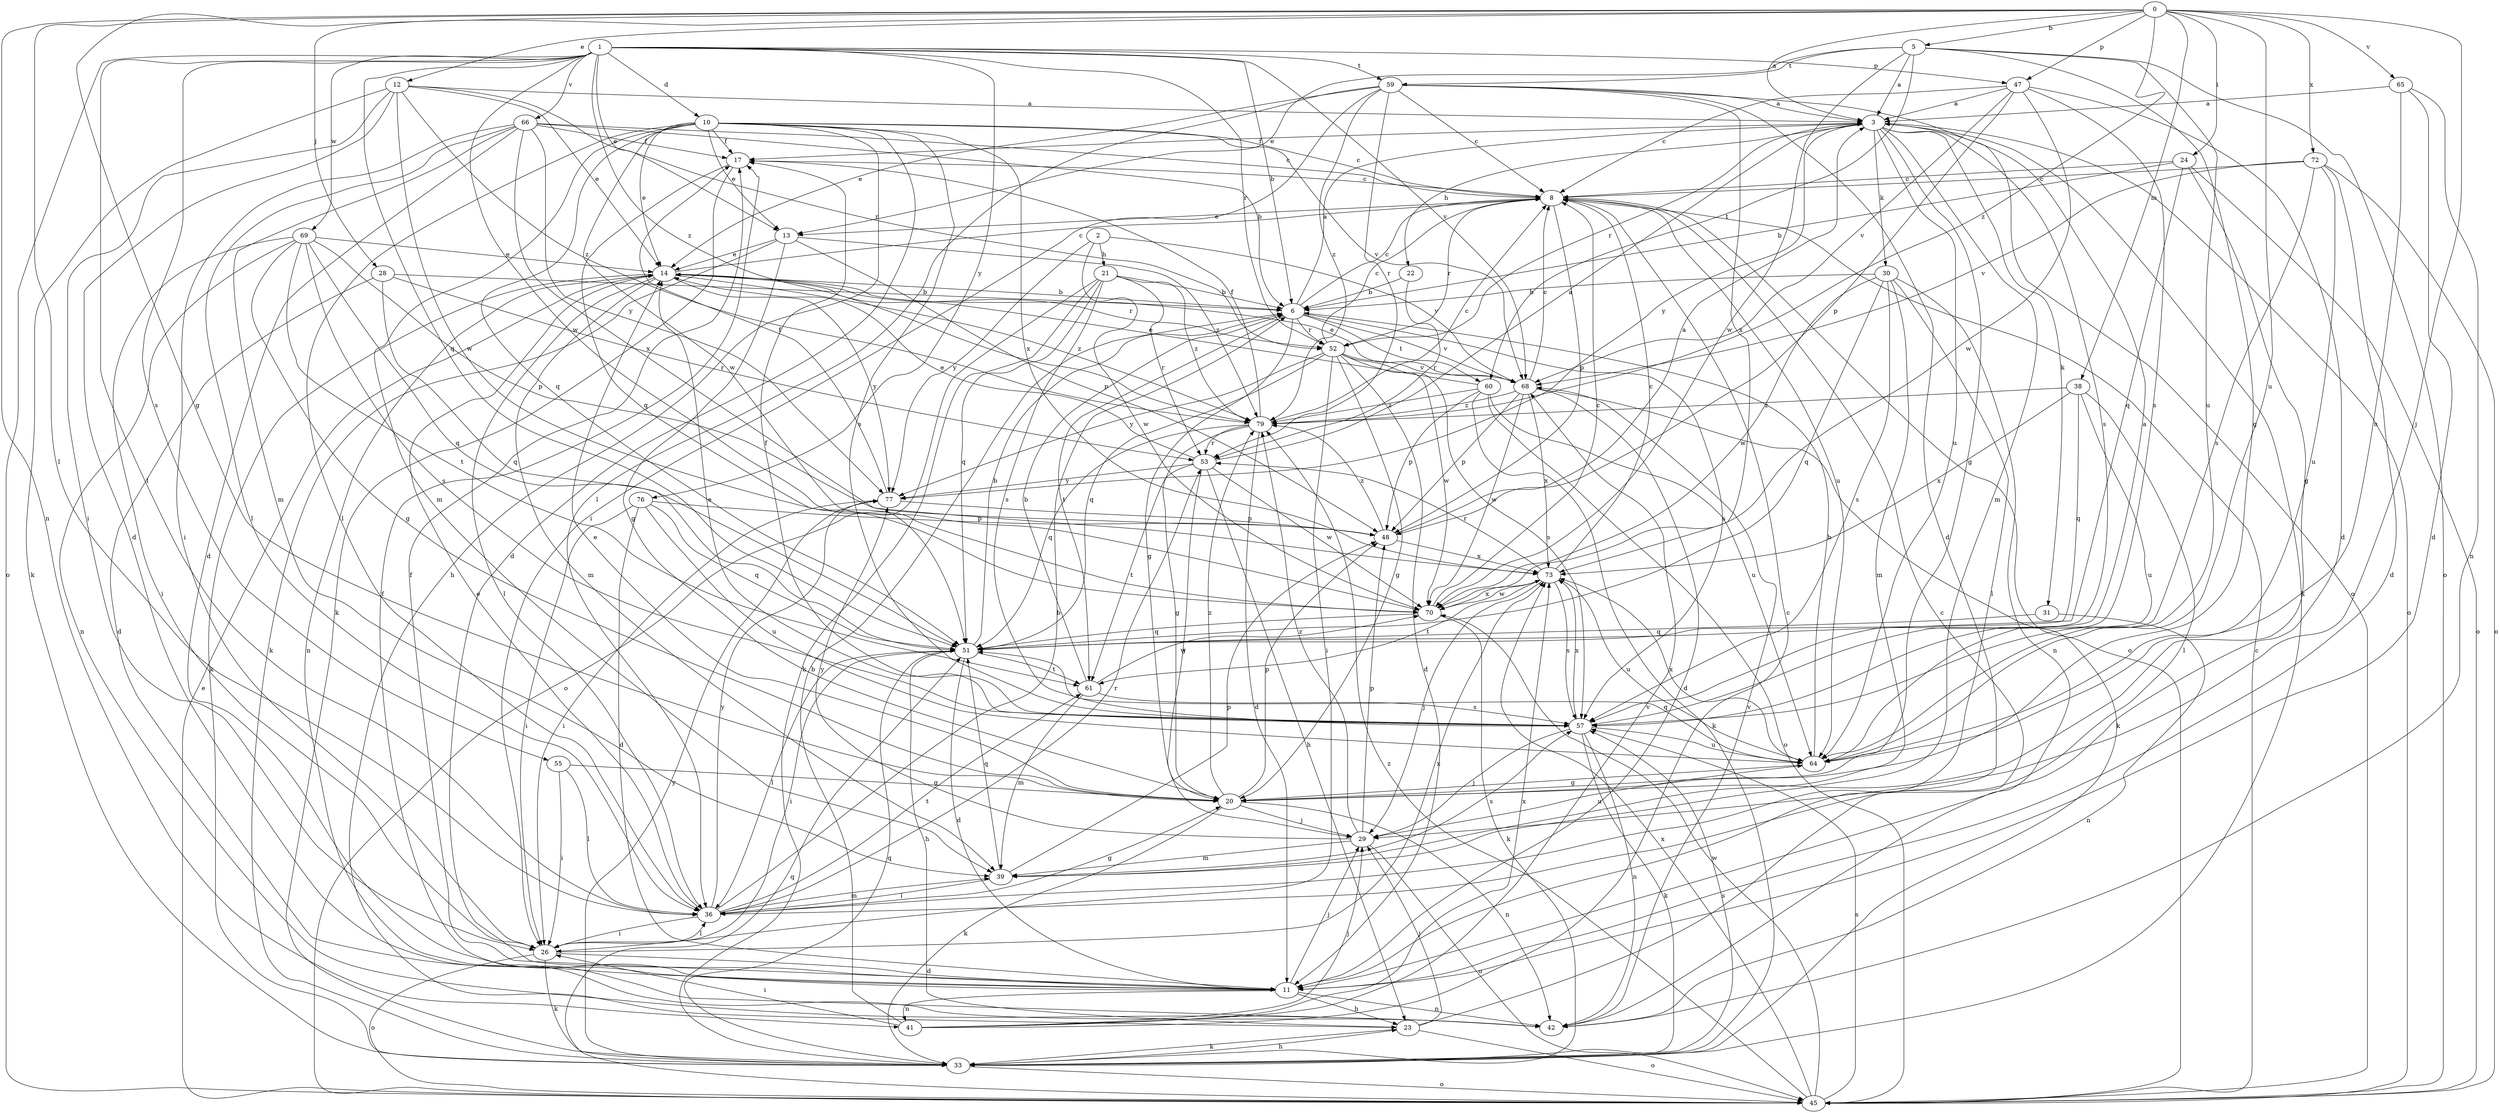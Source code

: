 strict digraph  {
0;
1;
2;
3;
5;
6;
8;
10;
11;
12;
13;
14;
17;
20;
21;
22;
23;
24;
26;
28;
29;
30;
31;
33;
36;
38;
39;
41;
42;
45;
47;
48;
51;
52;
53;
55;
57;
59;
60;
61;
64;
65;
66;
68;
69;
70;
72;
73;
76;
77;
79;
0 -> 3  [label=a];
0 -> 5  [label=b];
0 -> 12  [label=e];
0 -> 20  [label=g];
0 -> 24  [label=i];
0 -> 28  [label=j];
0 -> 29  [label=j];
0 -> 36  [label=l];
0 -> 38  [label=m];
0 -> 41  [label=n];
0 -> 47  [label=p];
0 -> 64  [label=u];
0 -> 65  [label=v];
0 -> 72  [label=x];
0 -> 79  [label=z];
1 -> 6  [label=b];
1 -> 10  [label=d];
1 -> 13  [label=e];
1 -> 36  [label=l];
1 -> 45  [label=o];
1 -> 47  [label=p];
1 -> 51  [label=q];
1 -> 52  [label=r];
1 -> 55  [label=s];
1 -> 59  [label=t];
1 -> 66  [label=v];
1 -> 68  [label=v];
1 -> 69  [label=w];
1 -> 70  [label=w];
1 -> 76  [label=y];
1 -> 79  [label=z];
2 -> 21  [label=h];
2 -> 68  [label=v];
2 -> 70  [label=w];
2 -> 77  [label=y];
3 -> 17  [label=f];
3 -> 20  [label=g];
3 -> 22  [label=h];
3 -> 30  [label=k];
3 -> 31  [label=k];
3 -> 33  [label=k];
3 -> 39  [label=m];
3 -> 45  [label=o];
3 -> 52  [label=r];
3 -> 57  [label=s];
3 -> 64  [label=u];
3 -> 77  [label=y];
5 -> 3  [label=a];
5 -> 13  [label=e];
5 -> 20  [label=g];
5 -> 45  [label=o];
5 -> 59  [label=t];
5 -> 60  [label=t];
5 -> 64  [label=u];
5 -> 70  [label=w];
6 -> 3  [label=a];
6 -> 8  [label=c];
6 -> 20  [label=g];
6 -> 52  [label=r];
6 -> 57  [label=s];
6 -> 60  [label=t];
6 -> 61  [label=t];
6 -> 68  [label=v];
8 -> 13  [label=e];
8 -> 45  [label=o];
8 -> 48  [label=p];
8 -> 52  [label=r];
8 -> 64  [label=u];
10 -> 8  [label=c];
10 -> 11  [label=d];
10 -> 13  [label=e];
10 -> 14  [label=e];
10 -> 17  [label=f];
10 -> 23  [label=h];
10 -> 36  [label=l];
10 -> 39  [label=m];
10 -> 51  [label=q];
10 -> 57  [label=s];
10 -> 68  [label=v];
10 -> 70  [label=w];
10 -> 73  [label=x];
11 -> 17  [label=f];
11 -> 23  [label=h];
11 -> 29  [label=j];
11 -> 41  [label=n];
11 -> 42  [label=n];
12 -> 3  [label=a];
12 -> 11  [label=d];
12 -> 14  [label=e];
12 -> 26  [label=i];
12 -> 33  [label=k];
12 -> 52  [label=r];
12 -> 70  [label=w];
12 -> 79  [label=z];
13 -> 14  [label=e];
13 -> 20  [label=g];
13 -> 33  [label=k];
13 -> 48  [label=p];
13 -> 79  [label=z];
14 -> 6  [label=b];
14 -> 8  [label=c];
14 -> 33  [label=k];
14 -> 36  [label=l];
14 -> 39  [label=m];
14 -> 42  [label=n];
14 -> 52  [label=r];
14 -> 77  [label=y];
14 -> 79  [label=z];
17 -> 8  [label=c];
17 -> 33  [label=k];
17 -> 51  [label=q];
20 -> 14  [label=e];
20 -> 29  [label=j];
20 -> 33  [label=k];
20 -> 42  [label=n];
20 -> 48  [label=p];
20 -> 79  [label=z];
21 -> 6  [label=b];
21 -> 33  [label=k];
21 -> 45  [label=o];
21 -> 51  [label=q];
21 -> 53  [label=r];
21 -> 57  [label=s];
21 -> 79  [label=z];
22 -> 6  [label=b];
22 -> 53  [label=r];
23 -> 8  [label=c];
23 -> 29  [label=j];
23 -> 33  [label=k];
23 -> 45  [label=o];
24 -> 6  [label=b];
24 -> 8  [label=c];
24 -> 20  [label=g];
24 -> 45  [label=o];
24 -> 51  [label=q];
26 -> 11  [label=d];
26 -> 33  [label=k];
26 -> 36  [label=l];
26 -> 45  [label=o];
26 -> 73  [label=x];
28 -> 6  [label=b];
28 -> 11  [label=d];
28 -> 51  [label=q];
28 -> 53  [label=r];
29 -> 39  [label=m];
29 -> 45  [label=o];
29 -> 48  [label=p];
29 -> 64  [label=u];
29 -> 77  [label=y];
29 -> 79  [label=z];
30 -> 6  [label=b];
30 -> 36  [label=l];
30 -> 39  [label=m];
30 -> 42  [label=n];
30 -> 51  [label=q];
30 -> 57  [label=s];
30 -> 70  [label=w];
31 -> 42  [label=n];
31 -> 51  [label=q];
33 -> 23  [label=h];
33 -> 45  [label=o];
33 -> 51  [label=q];
33 -> 57  [label=s];
33 -> 77  [label=y];
36 -> 6  [label=b];
36 -> 14  [label=e];
36 -> 20  [label=g];
36 -> 26  [label=i];
36 -> 39  [label=m];
36 -> 53  [label=r];
36 -> 61  [label=t];
36 -> 77  [label=y];
38 -> 36  [label=l];
38 -> 51  [label=q];
38 -> 64  [label=u];
38 -> 73  [label=x];
38 -> 79  [label=z];
39 -> 36  [label=l];
39 -> 48  [label=p];
39 -> 51  [label=q];
39 -> 57  [label=s];
41 -> 6  [label=b];
41 -> 8  [label=c];
41 -> 26  [label=i];
41 -> 29  [label=j];
41 -> 68  [label=v];
41 -> 73  [label=x];
42 -> 17  [label=f];
42 -> 68  [label=v];
45 -> 8  [label=c];
45 -> 14  [label=e];
45 -> 51  [label=q];
45 -> 57  [label=s];
45 -> 70  [label=w];
45 -> 73  [label=x];
45 -> 79  [label=z];
47 -> 3  [label=a];
47 -> 8  [label=c];
47 -> 11  [label=d];
47 -> 48  [label=p];
47 -> 57  [label=s];
47 -> 68  [label=v];
47 -> 70  [label=w];
48 -> 3  [label=a];
48 -> 73  [label=x];
48 -> 79  [label=z];
51 -> 6  [label=b];
51 -> 11  [label=d];
51 -> 23  [label=h];
51 -> 26  [label=i];
51 -> 36  [label=l];
51 -> 61  [label=t];
52 -> 8  [label=c];
52 -> 11  [label=d];
52 -> 20  [label=g];
52 -> 26  [label=i];
52 -> 51  [label=q];
52 -> 57  [label=s];
52 -> 68  [label=v];
52 -> 70  [label=w];
52 -> 77  [label=y];
53 -> 3  [label=a];
53 -> 14  [label=e];
53 -> 23  [label=h];
53 -> 29  [label=j];
53 -> 61  [label=t];
53 -> 70  [label=w];
53 -> 77  [label=y];
55 -> 20  [label=g];
55 -> 26  [label=i];
55 -> 36  [label=l];
57 -> 3  [label=a];
57 -> 14  [label=e];
57 -> 17  [label=f];
57 -> 29  [label=j];
57 -> 33  [label=k];
57 -> 42  [label=n];
57 -> 64  [label=u];
57 -> 73  [label=x];
59 -> 3  [label=a];
59 -> 8  [label=c];
59 -> 11  [label=d];
59 -> 14  [label=e];
59 -> 26  [label=i];
59 -> 36  [label=l];
59 -> 45  [label=o];
59 -> 53  [label=r];
59 -> 73  [label=x];
59 -> 79  [label=z];
60 -> 14  [label=e];
60 -> 33  [label=k];
60 -> 45  [label=o];
60 -> 48  [label=p];
60 -> 64  [label=u];
60 -> 79  [label=z];
61 -> 6  [label=b];
61 -> 39  [label=m];
61 -> 57  [label=s];
61 -> 70  [label=w];
64 -> 6  [label=b];
64 -> 20  [label=g];
64 -> 51  [label=q];
64 -> 73  [label=x];
65 -> 3  [label=a];
65 -> 11  [label=d];
65 -> 42  [label=n];
65 -> 64  [label=u];
66 -> 6  [label=b];
66 -> 8  [label=c];
66 -> 11  [label=d];
66 -> 17  [label=f];
66 -> 26  [label=i];
66 -> 36  [label=l];
66 -> 39  [label=m];
66 -> 73  [label=x];
66 -> 77  [label=y];
68 -> 8  [label=c];
68 -> 11  [label=d];
68 -> 14  [label=e];
68 -> 33  [label=k];
68 -> 48  [label=p];
68 -> 70  [label=w];
68 -> 73  [label=x];
68 -> 79  [label=z];
69 -> 14  [label=e];
69 -> 20  [label=g];
69 -> 26  [label=i];
69 -> 42  [label=n];
69 -> 48  [label=p];
69 -> 51  [label=q];
69 -> 57  [label=s];
69 -> 61  [label=t];
70 -> 8  [label=c];
70 -> 33  [label=k];
70 -> 51  [label=q];
70 -> 73  [label=x];
72 -> 8  [label=c];
72 -> 11  [label=d];
72 -> 45  [label=o];
72 -> 57  [label=s];
72 -> 64  [label=u];
72 -> 68  [label=v];
73 -> 8  [label=c];
73 -> 29  [label=j];
73 -> 53  [label=r];
73 -> 57  [label=s];
73 -> 61  [label=t];
73 -> 64  [label=u];
73 -> 70  [label=w];
76 -> 11  [label=d];
76 -> 26  [label=i];
76 -> 48  [label=p];
76 -> 51  [label=q];
76 -> 64  [label=u];
77 -> 17  [label=f];
77 -> 26  [label=i];
77 -> 48  [label=p];
79 -> 8  [label=c];
79 -> 11  [label=d];
79 -> 17  [label=f];
79 -> 20  [label=g];
79 -> 51  [label=q];
79 -> 53  [label=r];
}
